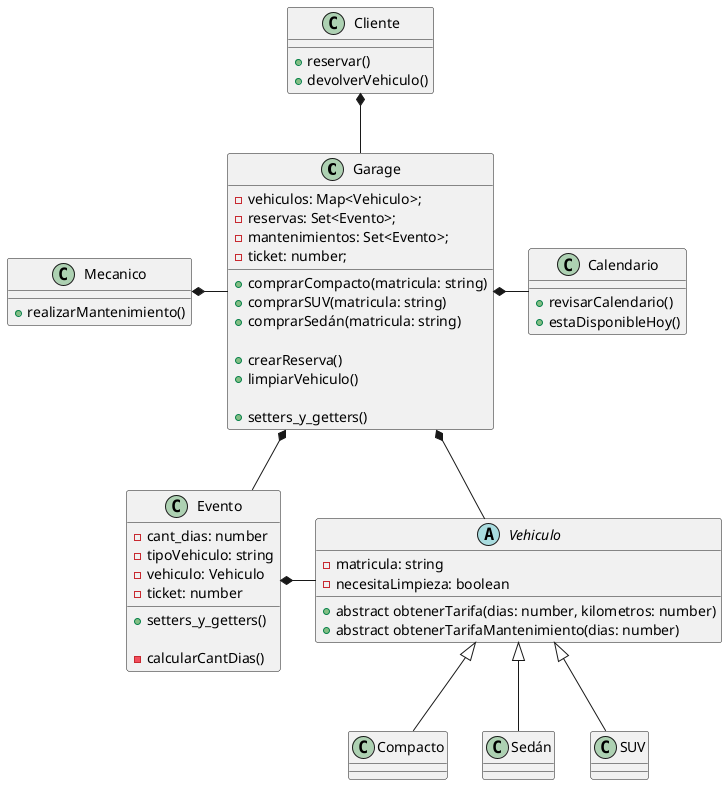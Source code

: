 @startuml Diagrama de clases
class Garage {
    - vehiculos: Map<Vehiculo>;
    - reservas: Set<Evento>;
    - mantenimientos: Set<Evento>;
    - ticket: number;

    + comprarCompacto(matricula: string)
    + comprarSUV(matricula: string)
    + comprarSedán(matricula: string)

    + crearReserva()
    + limpiarVehiculo()

    + setters_y_getters()
}

class Cliente {
    + reservar()
    + devolverVehiculo()
}

class Mecanico {
    + realizarMantenimiento()
}

abstract class Vehiculo {
    - matricula: string
    - necesitaLimpieza: boolean
    
    + abstract obtenerTarifa(dias: number, kilometros: number)
    + abstract obtenerTarifaMantenimiento(dias: number)
}

class Compacto {

}
class Sedán {

}
class SUV {

}

class Evento {
    - cant_dias: number
    - tipoVehiculo: string
    - vehiculo: Vehiculo
    - ticket: number

    + setters_y_getters()

    - calcularCantDias()
}

class Calendario {
    + revisarCalendario()
    + estaDisponibleHoy()
}


' Relaciones

Cliente *-- Garage

Mecanico *-r- Garage

Garage *-d- Vehiculo
Garage *-d- Evento
Garage *-r- Calendario

Evento *-r- Vehiculo

Vehiculo <|-- Compacto
Vehiculo <|-- Sedán
Vehiculo <|-- SUV

@enduml